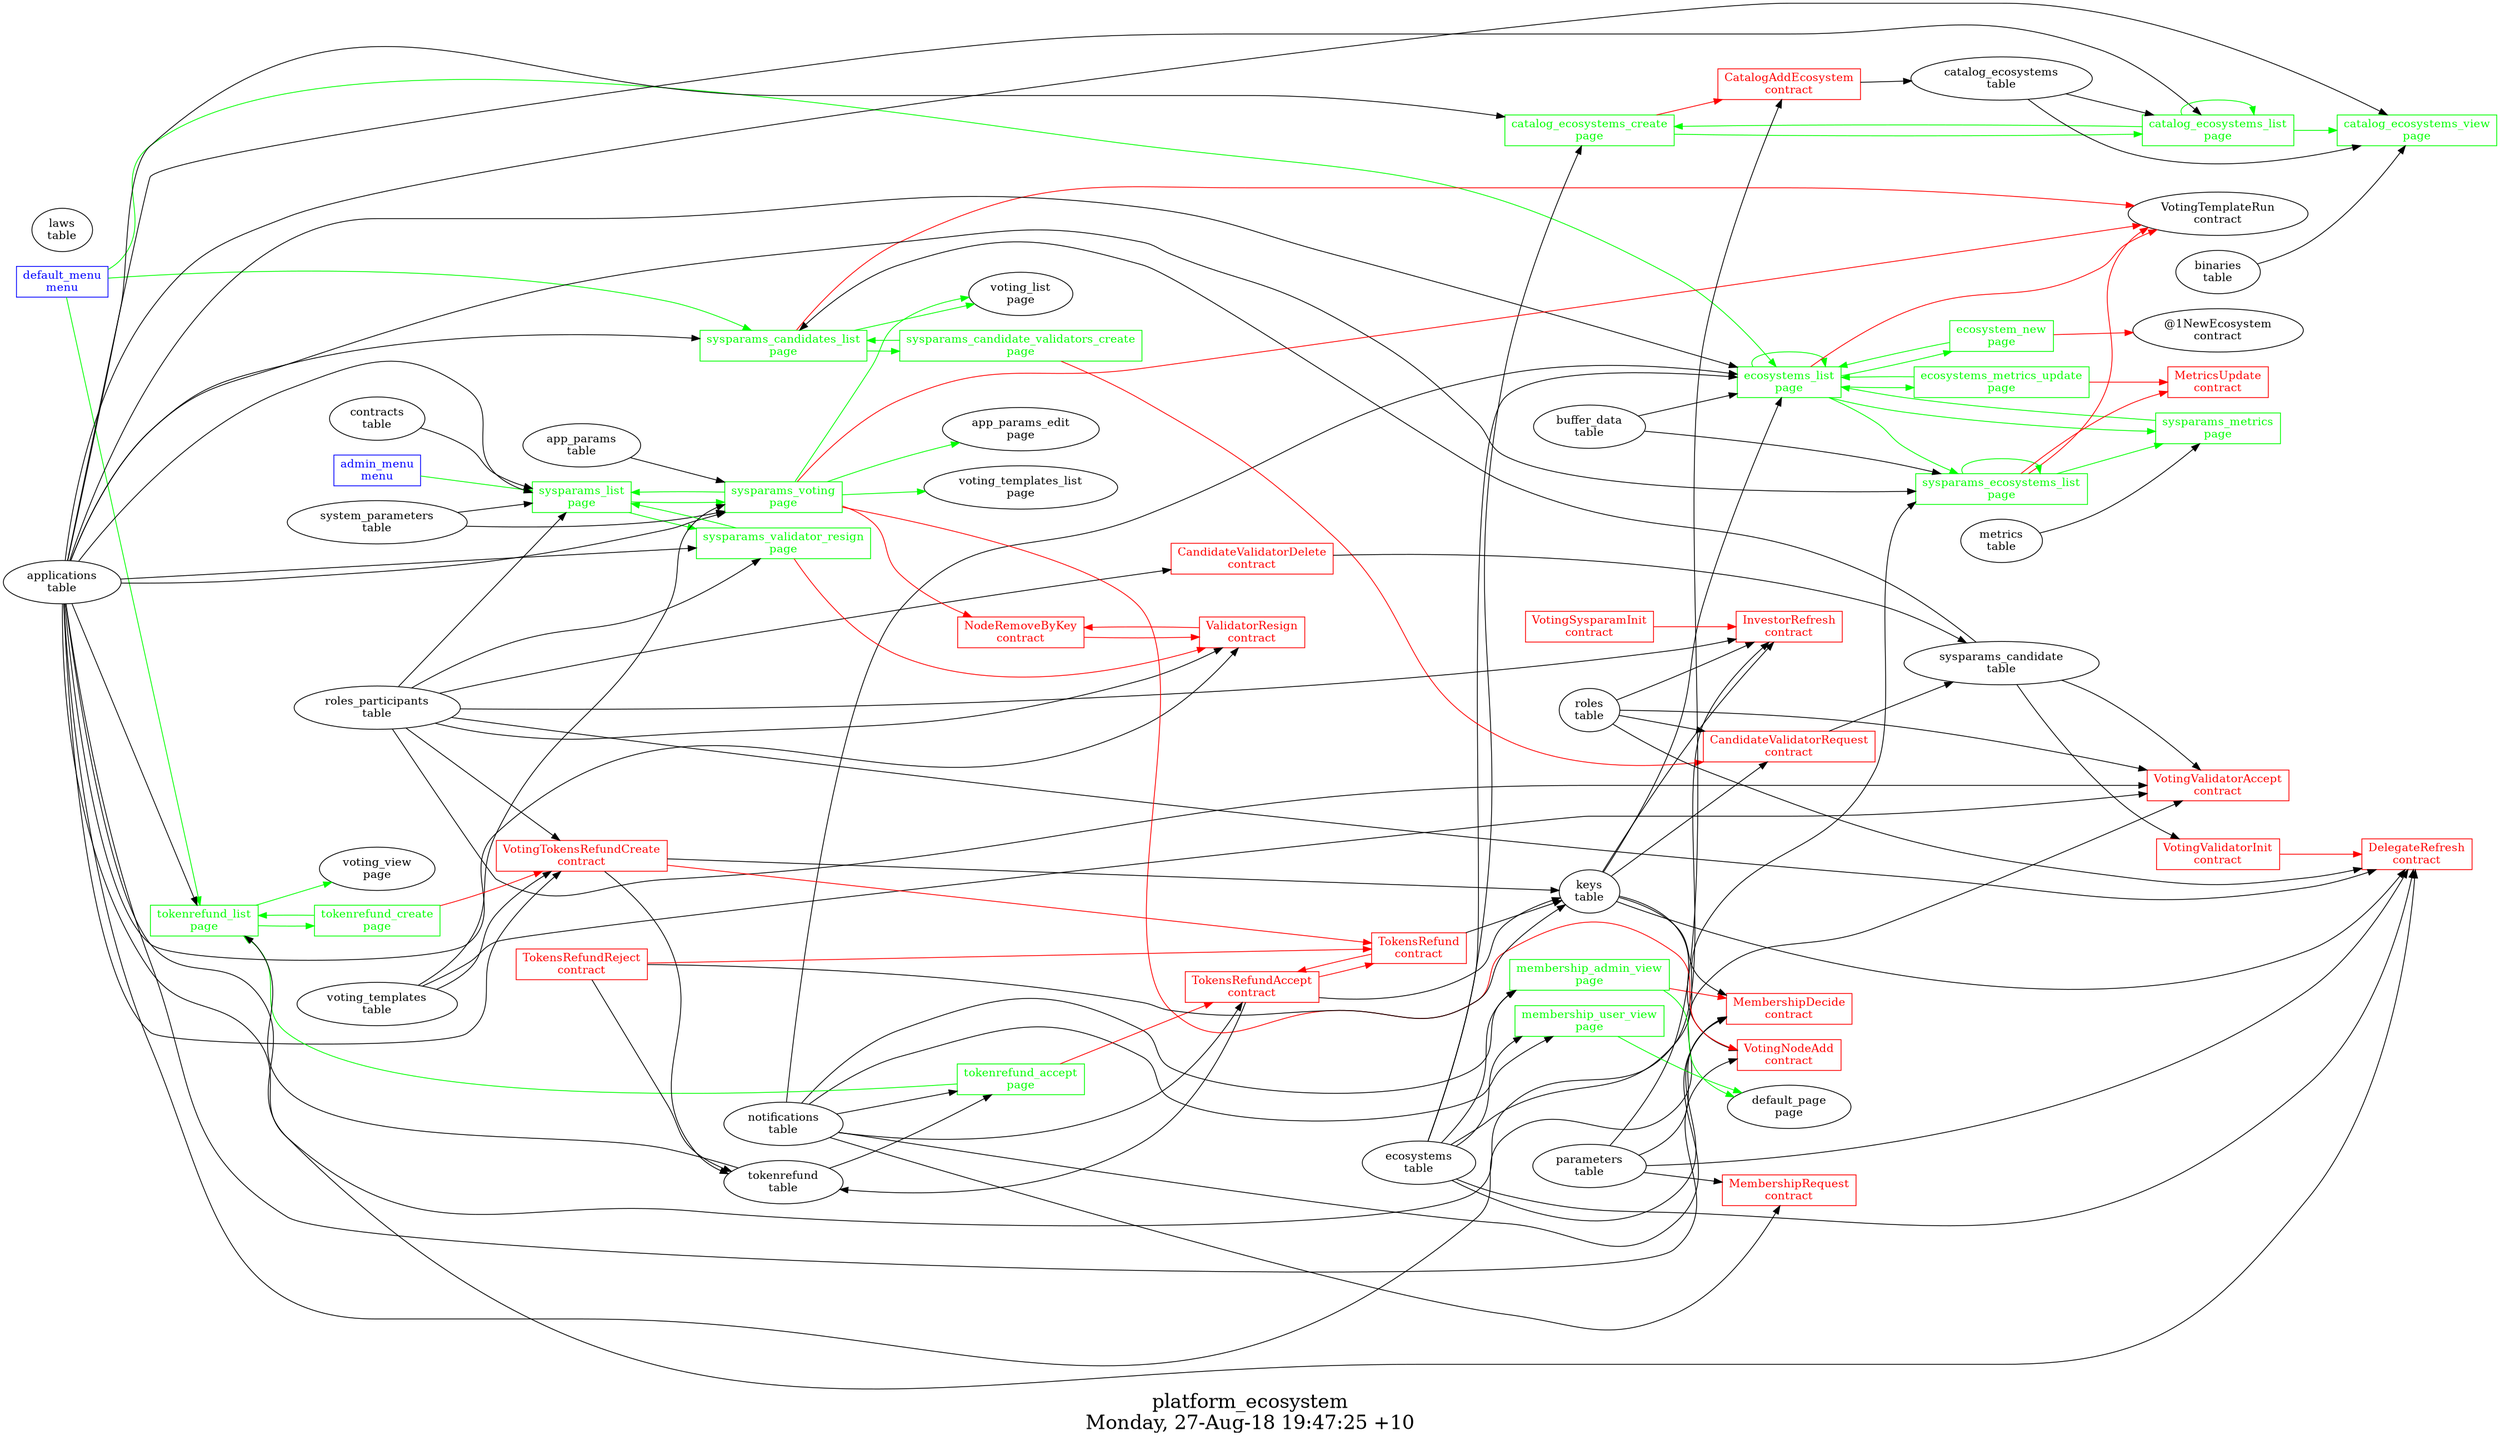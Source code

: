 digraph G {
fontsize="24";
label="platform_ecosystem\nMonday, 27-Aug-18 19:47:25 +10";
nojustify=true;
ordering=out;
rankdir=LR;
size="30";
"admin_menu\nmenu" -> "sysparams_list\npage"  [ color=green ]
"admin_menu\nmenu" [color=blue, fontcolor=blue, group=menus, shape=record];
"default_menu\nmenu" -> "ecosystems_list\npage"  [ color=green ]
"default_menu\nmenu" -> "sysparams_candidates_list\npage"  [ color=green ]
"default_menu\nmenu" -> "tokenrefund_list\npage"  [ color=green ]
"default_menu\nmenu" [color=blue, fontcolor=blue, group=menus, shape=record];
"catalog_ecosystems_create\npage" -> "CatalogAddEcosystem\ncontract"  [ color=red ]
"applications\ntable" -> "catalog_ecosystems_create\npage"
"ecosystems\ntable" -> "catalog_ecosystems_create\npage"
"catalog_ecosystems_create\npage" -> "catalog_ecosystems_list\npage"  [ color=green ]
"catalog_ecosystems_create\npage" [color=green, fontcolor=green, group=pages, shape=record];
"applications\ntable" -> "catalog_ecosystems_list\npage"
"catalog_ecosystems\ntable" -> "catalog_ecosystems_list\npage"
"catalog_ecosystems_list\npage" -> "catalog_ecosystems_create\npage"  [ color=green ]
"catalog_ecosystems_list\npage" -> "catalog_ecosystems_list\npage"  [ color=green ]
"catalog_ecosystems_list\npage" -> "catalog_ecosystems_view\npage"  [ color=green ]
"catalog_ecosystems_list\npage" [color=green, fontcolor=green, group=pages, shape=record];
"applications\ntable" -> "catalog_ecosystems_view\npage"
"catalog_ecosystems\ntable" -> "catalog_ecosystems_view\npage"
"binaries\ntable" -> "catalog_ecosystems_view\npage"
"catalog_ecosystems_view\npage" [color=green, fontcolor=green, group=pages, shape=record];
"ecosystem_new\npage" -> "@1NewEcosystem\ncontract"  [ color=red ]
"ecosystem_new\npage" -> "ecosystems_list\npage"  [ color=green ]
"ecosystem_new\npage" [color=green, fontcolor=green, group=pages, shape=record];
"ecosystems_list\npage" -> "VotingTemplateRun\ncontract"  [ color=red ]
"applications\ntable" -> "ecosystems_list\npage"
"buffer_data\ntable" -> "ecosystems_list\npage"
"ecosystems\ntable" -> "ecosystems_list\npage"
"notifications\ntable" -> "ecosystems_list\npage"
"keys\ntable" -> "ecosystems_list\npage"
"ecosystems_list\npage" -> "ecosystem_new\npage"  [ color=green ]
"ecosystems_list\npage" -> "ecosystems_metrics_update\npage"  [ color=green ]
"ecosystems_list\npage" -> "ecosystems_list\npage"  [ color=green ]
"ecosystems_list\npage" -> "sysparams_metrics\npage"  [ color=green ]
"ecosystems_list\npage" -> "sysparams_ecosystems_list\npage"  [ color=green ]
"ecosystems_list\npage" [color=green, fontcolor=green, group=pages, shape=record];
"ecosystems_metrics_update\npage" -> "MetricsUpdate\ncontract"  [ color=red ]
"ecosystems_metrics_update\npage" -> "ecosystems_list\npage"  [ color=green ]
"ecosystems_metrics_update\npage" [color=green, fontcolor=green, group=pages, shape=record];
"membership_admin_view\npage" -> "MembershipDecide\ncontract"  [ color=red ]
"notifications\ntable" -> "membership_admin_view\npage"
"ecosystems\ntable" -> "membership_admin_view\npage"
"membership_admin_view\npage" -> "default_page\npage"  [ color=green ]
"membership_admin_view\npage" [color=green, fontcolor=green, group=pages, shape=record];
"notifications\ntable" -> "membership_user_view\npage"
"ecosystems\ntable" -> "membership_user_view\npage"
"membership_user_view\npage" -> "default_page\npage"  [ color=green ]
"membership_user_view\npage" [color=green, fontcolor=green, group=pages, shape=record];
"sysparams_candidate_validators_create\npage" -> "CandidateValidatorRequest\ncontract"  [ color=red ]
"sysparams_candidate_validators_create\npage" -> "sysparams_candidates_list\npage"  [ color=green ]
"sysparams_candidate_validators_create\npage" [color=green, fontcolor=green, group=pages, shape=record];
"sysparams_candidates_list\npage" -> "VotingTemplateRun\ncontract"  [ color=red ]
"applications\ntable" -> "sysparams_candidates_list\npage"
"sysparams_candidate\ntable" -> "sysparams_candidates_list\npage"
"sysparams_candidates_list\npage" -> "voting_list\npage"  [ color=green ]
"sysparams_candidates_list\npage" -> "sysparams_candidate_validators_create\npage"  [ color=green ]
"sysparams_candidates_list\npage" [color=green, fontcolor=green, group=pages, shape=record];
"sysparams_ecosystems_list\npage" -> "VotingTemplateRun\ncontract"  [ color=red ]
"sysparams_ecosystems_list\npage" -> "MetricsUpdate\ncontract"  [ color=red ]
"applications\ntable" -> "sysparams_ecosystems_list\npage"
"buffer_data\ntable" -> "sysparams_ecosystems_list\npage"
"ecosystems\ntable" -> "sysparams_ecosystems_list\npage"
"sysparams_ecosystems_list\npage" -> "sysparams_ecosystems_list\npage"  [ color=green ]
"sysparams_ecosystems_list\npage" -> "sysparams_metrics\npage"  [ color=green ]
"sysparams_ecosystems_list\npage" [color=green, fontcolor=green, group=pages, shape=record];
"applications\ntable" -> "sysparams_list\npage"
"system_parameters\ntable" -> "sysparams_list\npage"
"contracts\ntable" -> "sysparams_list\npage"
"roles_participants\ntable" -> "sysparams_list\npage"
"sysparams_list\npage" -> "sysparams_voting\npage"  [ color=green ]
"sysparams_list\npage" -> "sysparams_validator_resign\npage"  [ color=green ]
"sysparams_list\npage" [color=green, fontcolor=green, group=pages, shape=record];
"metrics\ntable" -> "sysparams_metrics\npage"
"sysparams_metrics\npage" -> "ecosystems_list\npage"  [ color=green ]
"sysparams_metrics\npage" [color=green, fontcolor=green, group=pages, shape=record];
"sysparams_validator_resign\npage" -> "ValidatorResign\ncontract"  [ color=red ]
"applications\ntable" -> "sysparams_validator_resign\npage"
"roles_participants\ntable" -> "sysparams_validator_resign\npage"
"sysparams_validator_resign\npage" -> "sysparams_list\npage"  [ color=green ]
"sysparams_validator_resign\npage" [color=green, fontcolor=green, group=pages, shape=record];
"sysparams_voting\npage" -> "VotingTemplateRun\ncontract"  [ color=red ]
"sysparams_voting\npage" -> "VotingNodeAdd\ncontract"  [ color=red ]
"sysparams_voting\npage" -> "NodeRemoveByKey\ncontract"  [ color=red ]
"applications\ntable" -> "sysparams_voting\npage"
"voting_templates\ntable" -> "sysparams_voting\npage"
"system_parameters\ntable" -> "sysparams_voting\npage"
"app_params\ntable" -> "sysparams_voting\npage"
"sysparams_voting\npage" -> "sysparams_list\npage"  [ color=green ]
"sysparams_voting\npage" -> "voting_list\npage"  [ color=green ]
"sysparams_voting\npage" -> "app_params_edit\npage"  [ color=green ]
"sysparams_voting\npage" -> "voting_templates_list\npage"  [ color=green ]
"sysparams_voting\npage" [color=green, fontcolor=green, group=pages, shape=record];
"tokenrefund_accept\npage" -> "TokensRefundAccept\ncontract"  [ color=red ]
"notifications\ntable" -> "tokenrefund_accept\npage"
"tokenrefund\ntable" -> "tokenrefund_accept\npage"
"tokenrefund_accept\npage" -> "tokenrefund_list\npage"  [ color=green ]
"tokenrefund_accept\npage" [color=green, fontcolor=green, group=pages, shape=record];
"tokenrefund_create\npage" -> "VotingTokensRefundCreate\ncontract"  [ color=red ]
"tokenrefund_create\npage" -> "tokenrefund_list\npage"  [ color=green ]
"tokenrefund_create\npage" [color=green, fontcolor=green, group=pages, shape=record];
"applications\ntable" -> "tokenrefund_list\npage"
"tokenrefund\ntable" -> "tokenrefund_list\npage"
"tokenrefund_list\npage" -> "voting_view\npage"  [ color=green ]
"tokenrefund_list\npage" -> "tokenrefund_create\npage"  [ color=green ]
"tokenrefund_list\npage" [color=green, fontcolor=green, group=pages, shape=record];
"CandidateValidatorDelete\ncontract" -> "sysparams_candidate\ntable"  [ color="" ]
"roles_participants\ntable" -> "CandidateValidatorDelete\ncontract"
"CandidateValidatorDelete\ncontract" [color=red, fontcolor=red, group=contracts, shape=record];
"CandidateValidatorRequest\ncontract" -> "sysparams_candidate\ntable"  [ color="" ]
"keys\ntable" -> "CandidateValidatorRequest\ncontract"
"roles\ntable" -> "CandidateValidatorRequest\ncontract"
"CandidateValidatorRequest\ncontract" [color=red, fontcolor=red, group=contracts, shape=record];
"CatalogAddEcosystem\ncontract" -> "catalog_ecosystems\ntable"  [ color="" ]
"parameters\ntable" -> "CatalogAddEcosystem\ncontract"
"CatalogAddEcosystem\ncontract" [color=red, fontcolor=red, group=contracts, shape=record];
"applications\ntable" -> "DelegateRefresh\ncontract"
"roles\ntable" -> "DelegateRefresh\ncontract"
"ecosystems\ntable" -> "DelegateRefresh\ncontract"
"parameters\ntable" -> "DelegateRefresh\ncontract"
"roles_participants\ntable" -> "DelegateRefresh\ncontract"
"keys\ntable" -> "DelegateRefresh\ncontract"
"DelegateRefresh\ncontract" [color=red, fontcolor=red, group=contracts, shape=record];
"applications\ntable" -> "InvestorRefresh\ncontract"
"roles\ntable" -> "InvestorRefresh\ncontract"
"keys\ntable" -> "InvestorRefresh\ncontract"
"roles_participants\ntable" -> "InvestorRefresh\ncontract"
"InvestorRefresh\ncontract" [color=red, fontcolor=red, group=contracts, shape=record];
"notifications\ntable" -> "MembershipDecide\ncontract"
"parameters\ntable" -> "MembershipDecide\ncontract"
"keys\ntable" -> "MembershipDecide\ncontract"
"ecosystems\ntable" -> "MembershipDecide\ncontract"
"MembershipDecide\ncontract" [color=red, fontcolor=red, group=contracts, shape=record];
"notifications\ntable" -> "MembershipRequest\ncontract"
"parameters\ntable" -> "MembershipRequest\ncontract"
"MembershipRequest\ncontract" [color=red, fontcolor=red, group=contracts, shape=record];
"MetricsUpdate\ncontract" [color=red, fontcolor=red, group=contracts, shape=record];
"NodeRemoveByKey\ncontract" -> "ValidatorResign\ncontract"  [ color=red ]
"NodeRemoveByKey\ncontract" [color=red, fontcolor=red, group=contracts, shape=record];
"TokensRefund\ncontract" -> "TokensRefundAccept\ncontract"  [ color=red ]
"TokensRefund\ncontract" -> "keys\ntable"  [ color="" ]
"TokensRefund\ncontract" [color=red, fontcolor=red, group=contracts, shape=record];
"TokensRefundAccept\ncontract" -> "TokensRefund\ncontract"  [ color=red ]
"TokensRefundAccept\ncontract" -> "keys\ntable"  [ color="" ]
"TokensRefundAccept\ncontract" -> "tokenrefund\ntable"  [ color="" ]
"notifications\ntable" -> "TokensRefundAccept\ncontract"
"TokensRefundAccept\ncontract" [color=red, fontcolor=red, group=contracts, shape=record];
"TokensRefundReject\ncontract" -> "TokensRefund\ncontract"  [ color=red ]
"TokensRefundReject\ncontract" -> "keys\ntable"  [ color="" ]
"TokensRefundReject\ncontract" -> "tokenrefund\ntable"  [ color="" ]
"TokensRefundReject\ncontract" [color=red, fontcolor=red, group=contracts, shape=record];
"ValidatorResign\ncontract" -> "NodeRemoveByKey\ncontract"  [ color=red ]
"applications\ntable" -> "ValidatorResign\ncontract"
"roles_participants\ntable" -> "ValidatorResign\ncontract"
"ValidatorResign\ncontract" [color=red, fontcolor=red, group=contracts, shape=record];
"keys\ntable" -> "VotingNodeAdd\ncontract"
"applications\ntable" -> "VotingNodeAdd\ncontract"
"VotingNodeAdd\ncontract" [color=red, fontcolor=red, group=contracts, shape=record];
"VotingSysparamInit\ncontract" -> "InvestorRefresh\ncontract"  [ color=red ]
"VotingSysparamInit\ncontract" [color=red, fontcolor=red, group=contracts, shape=record];
"VotingTokensRefundCreate\ncontract" -> "TokensRefund\ncontract"  [ color=red ]
"VotingTokensRefundCreate\ncontract" -> "keys\ntable"  [ color="" ]
"VotingTokensRefundCreate\ncontract" -> "tokenrefund\ntable"  [ color="" ]
"applications\ntable" -> "VotingTokensRefundCreate\ncontract"
"voting_templates\ntable" -> "VotingTokensRefundCreate\ncontract"
"roles_participants\ntable" -> "VotingTokensRefundCreate\ncontract"
"VotingTokensRefundCreate\ncontract" [color=red, fontcolor=red, group=contracts, shape=record];
"applications\ntable" -> "VotingValidatorAccept\ncontract"
"voting_templates\ntable" -> "VotingValidatorAccept\ncontract"
"sysparams_candidate\ntable" -> "VotingValidatorAccept\ncontract"
"roles_participants\ntable" -> "VotingValidatorAccept\ncontract"
"roles\ntable" -> "VotingValidatorAccept\ncontract"
"VotingValidatorAccept\ncontract" [color=red, fontcolor=red, group=contracts, shape=record];
"VotingValidatorInit\ncontract" -> "DelegateRefresh\ncontract"  [ color=red ]
"sysparams_candidate\ntable" -> "VotingValidatorInit\ncontract"
"VotingValidatorInit\ncontract" [color=red, fontcolor=red, group=contracts, shape=record];
"catalog_ecosystems\ntable" [color="", fontcolor="", group=tables, shape=""];
"laws\ntable" [color="", fontcolor="", group=tables, shape=""];
"sysparams_candidate\ntable" [color="", fontcolor="", group=tables, shape=""];
"tokenrefund\ntable" [color="", fontcolor="", group=tables, shape=""];
}
